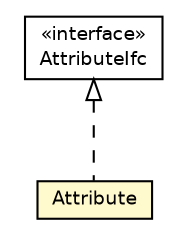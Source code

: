 #!/usr/local/bin/dot
#
# Class diagram 
# Generated by UMLGraph version 5.4 (http://www.umlgraph.org/)
#

digraph G {
	edge [fontname="Helvetica",fontsize=10,labelfontname="Helvetica",labelfontsize=10];
	node [fontname="Helvetica",fontsize=10,shape=plaintext];
	nodesep=0.25;
	ranksep=0.5;
	// jsl.modeling.elements.resource.AttributeIfc
	c28436 [label=<<table title="jsl.modeling.elements.resource.AttributeIfc" border="0" cellborder="1" cellspacing="0" cellpadding="2" port="p" href="./AttributeIfc.html">
		<tr><td><table border="0" cellspacing="0" cellpadding="1">
<tr><td align="center" balign="center"> &#171;interface&#187; </td></tr>
<tr><td align="center" balign="center"> AttributeIfc </td></tr>
		</table></td></tr>
		</table>>, URL="./AttributeIfc.html", fontname="Helvetica", fontcolor="black", fontsize=9.0];
	// jsl.modeling.elements.resource.Attribute
	c28437 [label=<<table title="jsl.modeling.elements.resource.Attribute" border="0" cellborder="1" cellspacing="0" cellpadding="2" port="p" bgcolor="lemonChiffon" href="./Attribute.html">
		<tr><td><table border="0" cellspacing="0" cellpadding="1">
<tr><td align="center" balign="center"> Attribute </td></tr>
		</table></td></tr>
		</table>>, URL="./Attribute.html", fontname="Helvetica", fontcolor="black", fontsize=9.0];
	//jsl.modeling.elements.resource.Attribute implements jsl.modeling.elements.resource.AttributeIfc
	c28436:p -> c28437:p [dir=back,arrowtail=empty,style=dashed];
}


